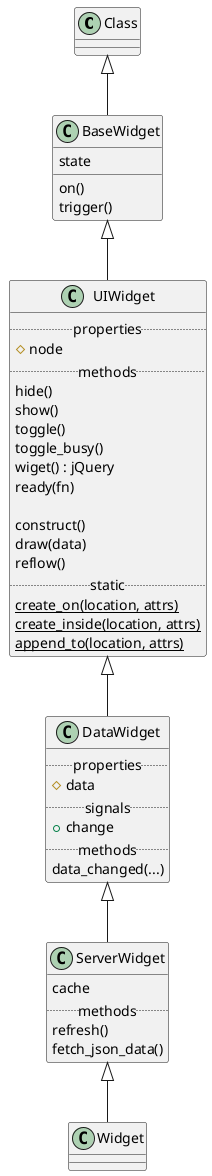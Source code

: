 @startuml
Class <|-- BaseWidget
BaseWidget <|-- UIWidget
UIWidget <|-- DataWidget
DataWidget <|-- ServerWidget
ServerWidget <|-- Widget

class BaseWidget {
    state
    on()
    trigger()
}

class UIWidget {
    .. properties ..
    #node
    .. methods ..
    hide()
    show()
    toggle()
    toggle_busy()
    wiget() : jQuery
    ready(fn)

    construct()
    draw(data)
    reflow()
    .. static ..
    {static} create_on(location, attrs)
    {static} create_inside(location, attrs)
    {static} append_to(location, attrs)    
}

class DataWidget {
    .. properties ..
    #data
    .. signals ..
    +change
    .. methods ..
    data_changed(...)
}

class ServerWidget {
    cache
    .. methods ..
    refresh()
    fetch_json_data()
}
@enduml
